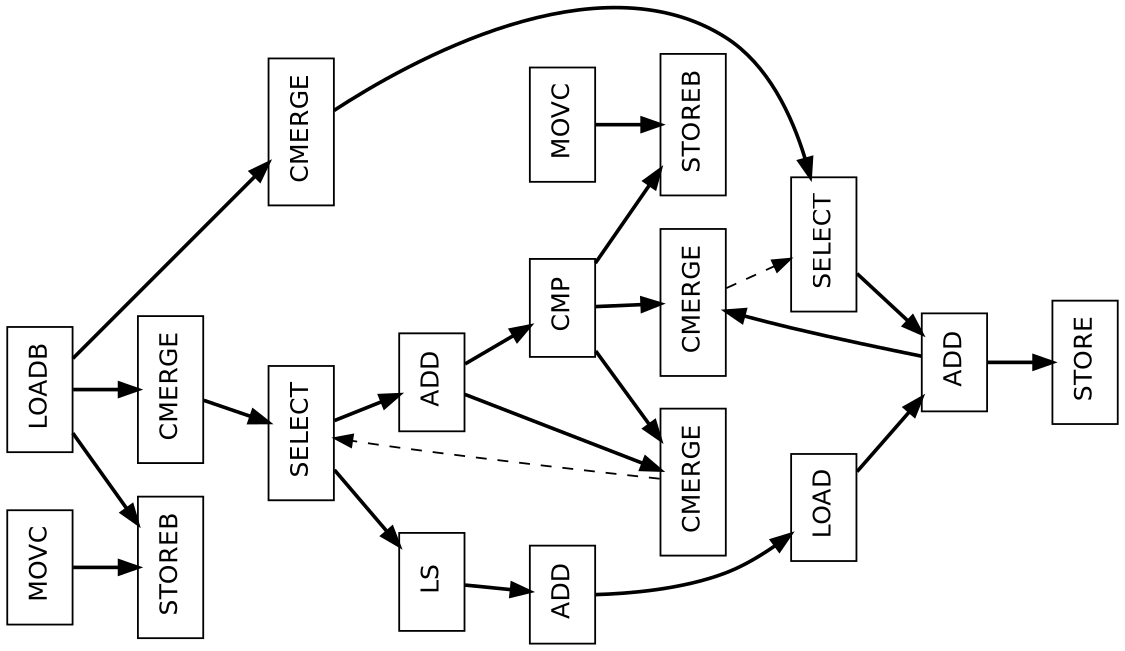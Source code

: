 digraph Region_18 {
	graph [ nslimit = "1000.0",
	orientation = landscape,
		center = true,
	page = "8.5,11",
	compound=true,
	size = "10,7.5" ] ;
"Op_9" [ fontname = "Helvetica" shape = box, label = " LOADB"]
"Op_17" [ fontname = "Helvetica" shape = box, label = " STOREB"]
"Op_18" [ fontname = "Helvetica" shape = box, label = " MOVC"]
"Op_0" [ fontname = "Helvetica" shape = box, label = " SELECT"]
"Op_1" [ fontname = "Helvetica" shape = box, label = " ADD"]
"Op_2" [ fontname = "Helvetica" shape = box, label = " CMP"]
"Op_4" [ fontname = "Helvetica" shape = box, label = " ADD"]
"Op_5" [ fontname = "Helvetica" shape = box, label = " LOAD"]
"Op_6" [ fontname = "Helvetica" shape = box, label = " ADD"]
"Op_7" [ fontname = "Helvetica" shape = box, label = " STORE"]
"Op_8" [ fontname = "Helvetica" shape = box, label = " SELECT"]
"Op_10" [ fontname = "Helvetica" shape = box, label = " CMERGE"]
"Op_11" [ fontname = "Helvetica" shape = box, label = " CMERGE"]
"Op_12" [ fontname = "Helvetica" shape = box, label = " CMERGE"]
"Op_13" [ fontname = "Helvetica" shape = box, label = " CMERGE"]
"Op_14" [ fontname = "Helvetica" shape = box, label = " LS"]
"Op_20015" [ fontname = "Helvetica" shape = box, label = " STOREB"]
"Op_20016" [ fontname = "Helvetica" shape = box, label = " MOVC"]
"Op_0" -> "Op_1" [style = bold, color = black];
"Op_0" -> "Op_14" [style = bold, color = black];
"Op_1" -> "Op_2" [style = bold, color = black];
"Op_1" -> "Op_11" [style = bold, color = black];
"Op_2" -> "Op_11" [style = bold, color = black];
"Op_2" -> "Op_13" [style = bold, color = black];
"Op_2" -> "Op_20015" [style = bold, color = black];
"Op_4" -> "Op_5" [style = bold, color = black];
"Op_5" -> "Op_6" [style = bold, color = black];
"Op_6" -> "Op_7" [style = bold, color = black];
"Op_6" -> "Op_13" [style = bold, color = black];
"Op_8" -> "Op_6" [style = bold, color = black];
"Op_9" -> "Op_10" [style = bold, color = black];
"Op_9" -> "Op_12" [style = bold, color = black];
"Op_9" -> "Op_17" [style = bold, color = black];
"Op_10" -> "Op_0" [style = bold, color = black];
"Op_11" -> "Op_0" [style = dashed, color = black];
"Op_12" -> "Op_8" [style = bold, color = black];
"Op_13" -> "Op_8" [style = dashed, color = black];
"Op_14" -> "Op_4" [style = bold, color = black];
"Op_20016" -> "Op_20015" [style = bold, color = black];
"Op_18" -> "Op_17" [style = bold, color = black];
}
